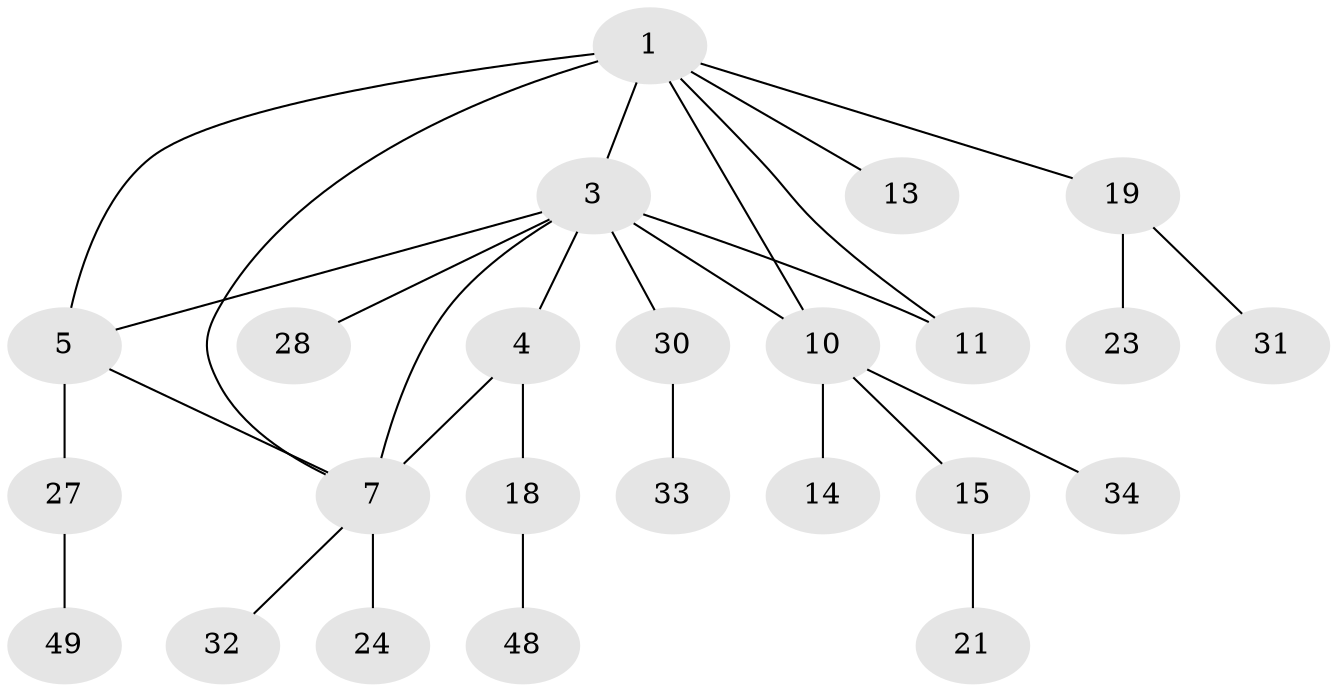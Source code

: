 // original degree distribution, {3: 0.12244897959183673, 7: 0.04081632653061224, 6: 0.04081632653061224, 4: 0.04081632653061224, 5: 0.061224489795918366, 1: 0.42857142857142855, 2: 0.2653061224489796}
// Generated by graph-tools (version 1.1) at 2025/15/03/09/25 04:15:45]
// undirected, 24 vertices, 29 edges
graph export_dot {
graph [start="1"]
  node [color=gray90,style=filled];
  1 [super="+2"];
  3 [super="+9+20+6"];
  4;
  5 [super="+44"];
  7 [super="+25+8+40"];
  10 [super="+12"];
  11 [super="+16+29"];
  13;
  14 [super="+17"];
  15;
  18;
  19 [super="+39"];
  21 [super="+36"];
  23;
  24 [super="+46+43"];
  27;
  28;
  30 [super="+45+41+37"];
  31;
  32 [super="+47"];
  33;
  34;
  48;
  49;
  1 -- 13;
  1 -- 3 [weight=2];
  1 -- 19;
  1 -- 10;
  1 -- 11;
  1 -- 7;
  1 -- 5;
  3 -- 4;
  3 -- 28;
  3 -- 10 [weight=2];
  3 -- 7 [weight=2];
  3 -- 11;
  3 -- 5;
  3 -- 30;
  4 -- 18;
  4 -- 7;
  5 -- 27;
  5 -- 7;
  7 -- 24;
  7 -- 32;
  10 -- 14;
  10 -- 34;
  10 -- 15;
  15 -- 21;
  18 -- 48;
  19 -- 23;
  19 -- 31;
  27 -- 49;
  30 -- 33;
}
